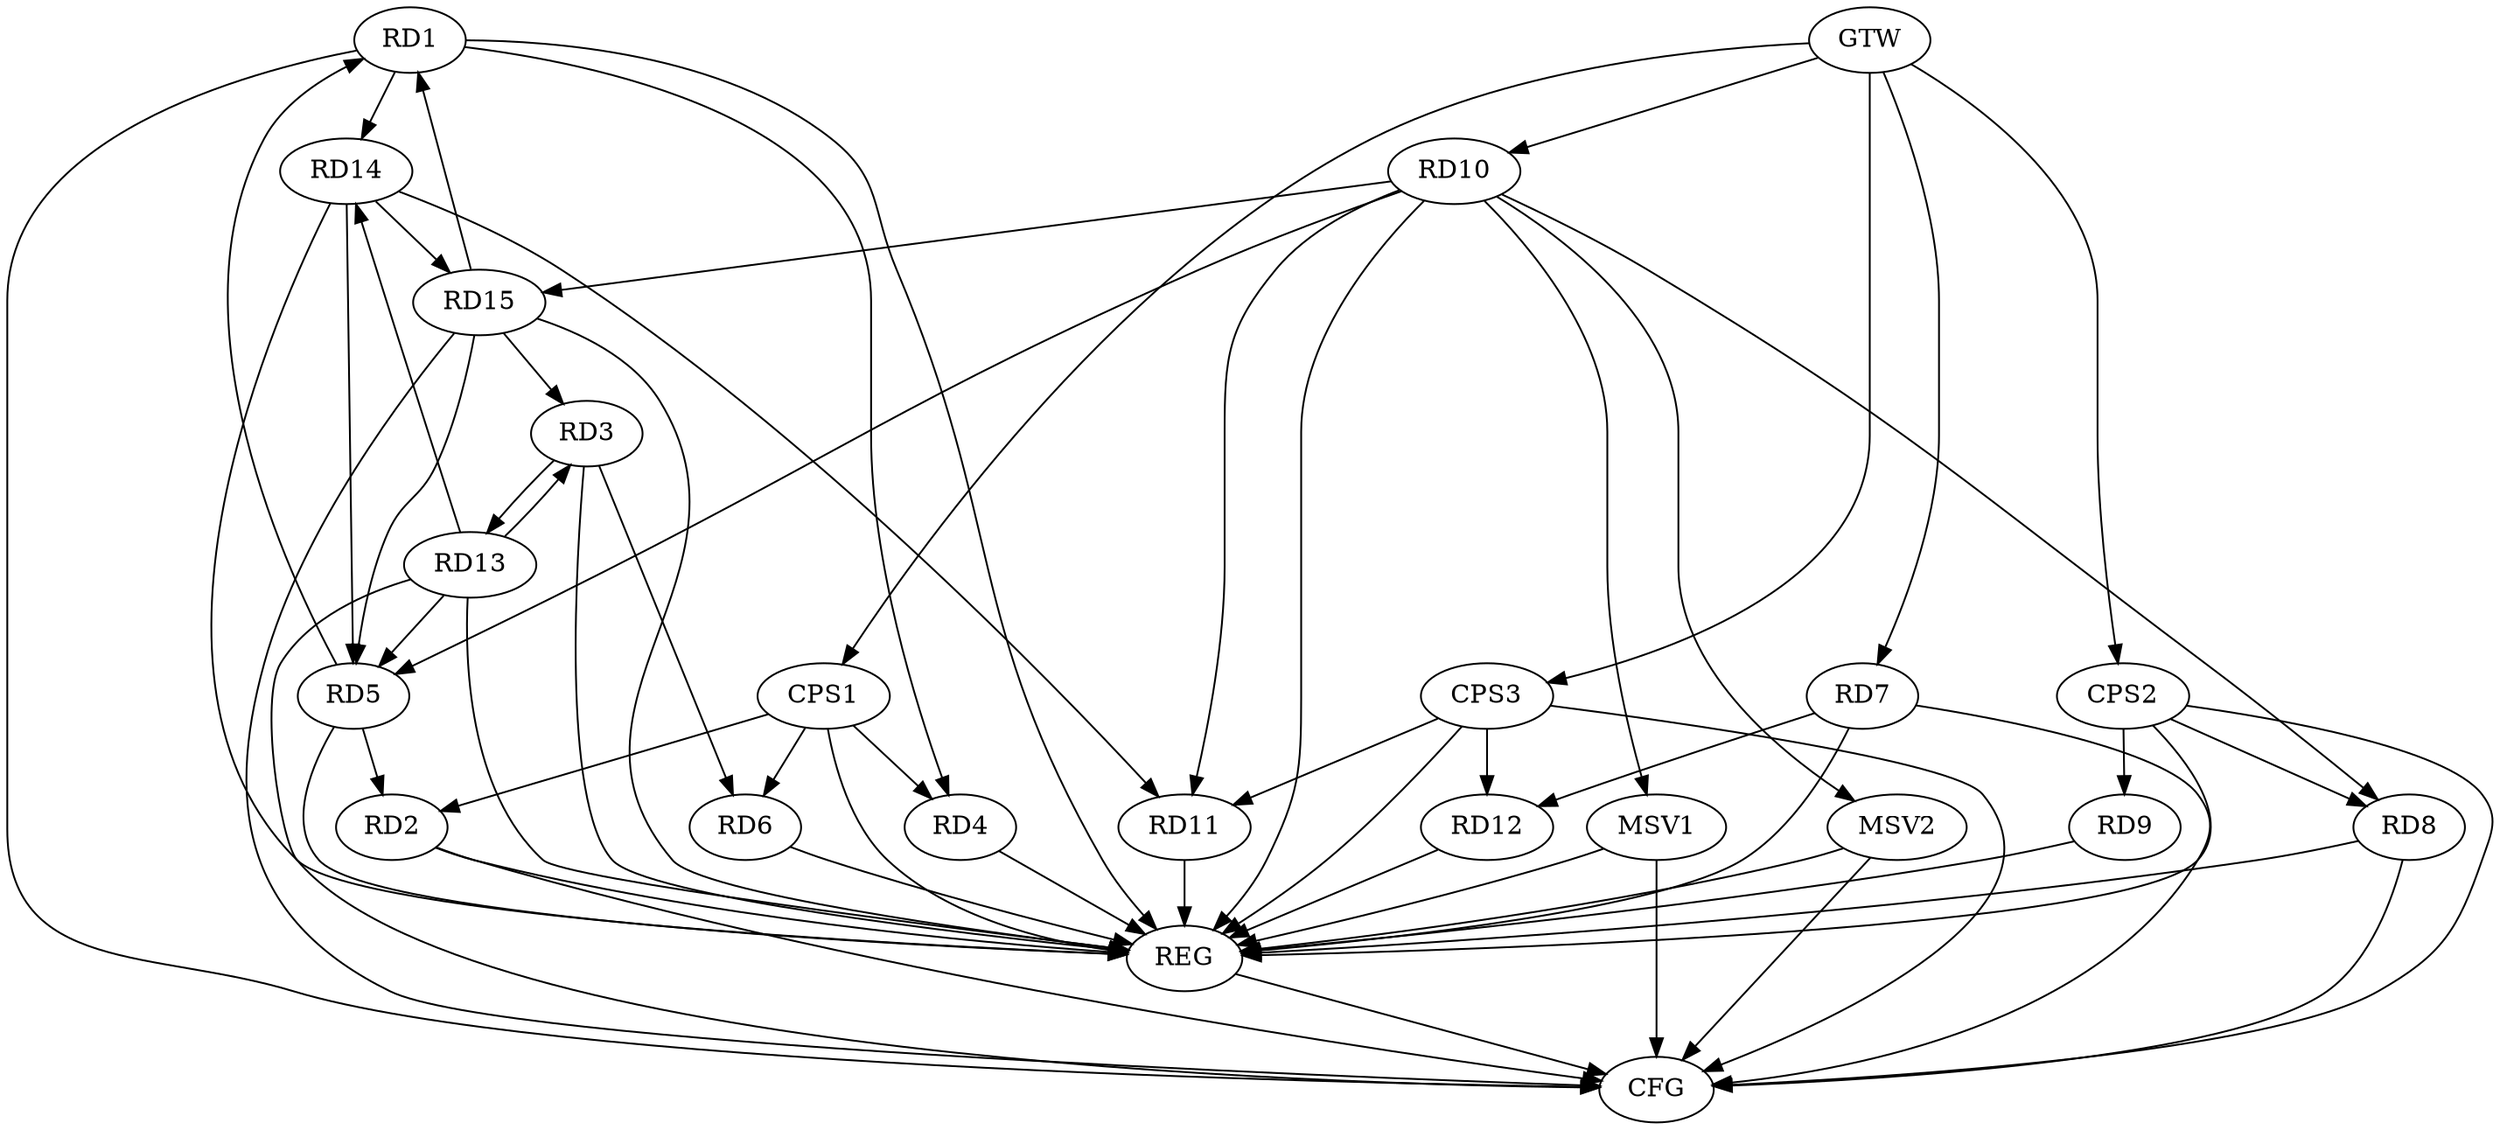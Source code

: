 strict digraph G {
  RD1 [ label="RD1" ];
  RD2 [ label="RD2" ];
  RD3 [ label="RD3" ];
  RD4 [ label="RD4" ];
  RD5 [ label="RD5" ];
  RD6 [ label="RD6" ];
  RD7 [ label="RD7" ];
  RD8 [ label="RD8" ];
  RD9 [ label="RD9" ];
  RD10 [ label="RD10" ];
  RD11 [ label="RD11" ];
  RD12 [ label="RD12" ];
  RD13 [ label="RD13" ];
  RD14 [ label="RD14" ];
  RD15 [ label="RD15" ];
  CPS1 [ label="CPS1" ];
  CPS2 [ label="CPS2" ];
  CPS3 [ label="CPS3" ];
  GTW [ label="GTW" ];
  REG [ label="REG" ];
  CFG [ label="CFG" ];
  MSV1 [ label="MSV1" ];
  MSV2 [ label="MSV2" ];
  RD1 -> RD4;
  RD5 -> RD1;
  RD1 -> RD14;
  RD15 -> RD1;
  RD5 -> RD2;
  RD3 -> RD6;
  RD3 -> RD13;
  RD13 -> RD3;
  RD15 -> RD3;
  RD10 -> RD5;
  RD13 -> RD5;
  RD14 -> RD5;
  RD15 -> RD5;
  RD7 -> RD12;
  RD10 -> RD8;
  RD10 -> RD11;
  RD10 -> RD15;
  RD14 -> RD11;
  RD13 -> RD14;
  RD14 -> RD15;
  CPS1 -> RD2;
  CPS1 -> RD4;
  CPS1 -> RD6;
  CPS2 -> RD8;
  CPS2 -> RD9;
  CPS3 -> RD11;
  CPS3 -> RD12;
  GTW -> RD7;
  GTW -> RD10;
  GTW -> CPS1;
  GTW -> CPS2;
  GTW -> CPS3;
  RD1 -> REG;
  RD2 -> REG;
  RD3 -> REG;
  RD4 -> REG;
  RD5 -> REG;
  RD6 -> REG;
  RD7 -> REG;
  RD8 -> REG;
  RD9 -> REG;
  RD10 -> REG;
  RD11 -> REG;
  RD12 -> REG;
  RD13 -> REG;
  RD14 -> REG;
  RD15 -> REG;
  CPS1 -> REG;
  CPS2 -> REG;
  CPS3 -> REG;
  RD8 -> CFG;
  CPS3 -> CFG;
  RD13 -> CFG;
  RD15 -> CFG;
  RD1 -> CFG;
  RD7 -> CFG;
  RD2 -> CFG;
  CPS2 -> CFG;
  REG -> CFG;
  RD10 -> MSV1;
  MSV1 -> REG;
  MSV1 -> CFG;
  RD10 -> MSV2;
  MSV2 -> REG;
  MSV2 -> CFG;
}
